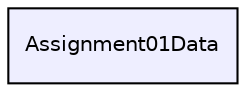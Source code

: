 digraph "Assignment01Data" {
  bgcolor=transparent;
  compound=true
  node [ fontsize="10", fontname="Helvetica"];
  edge [ labelfontsize="10", labelfontname="Helvetica"];
  dir_b8e1c9ab317bb9c94f1fe514c83d67da [shape=box, label="Assignment01Data", style="filled", fillcolor="#eeeeff", pencolor="black", URL="dir_b8e1c9ab317bb9c94f1fe514c83d67da.html"];
}
